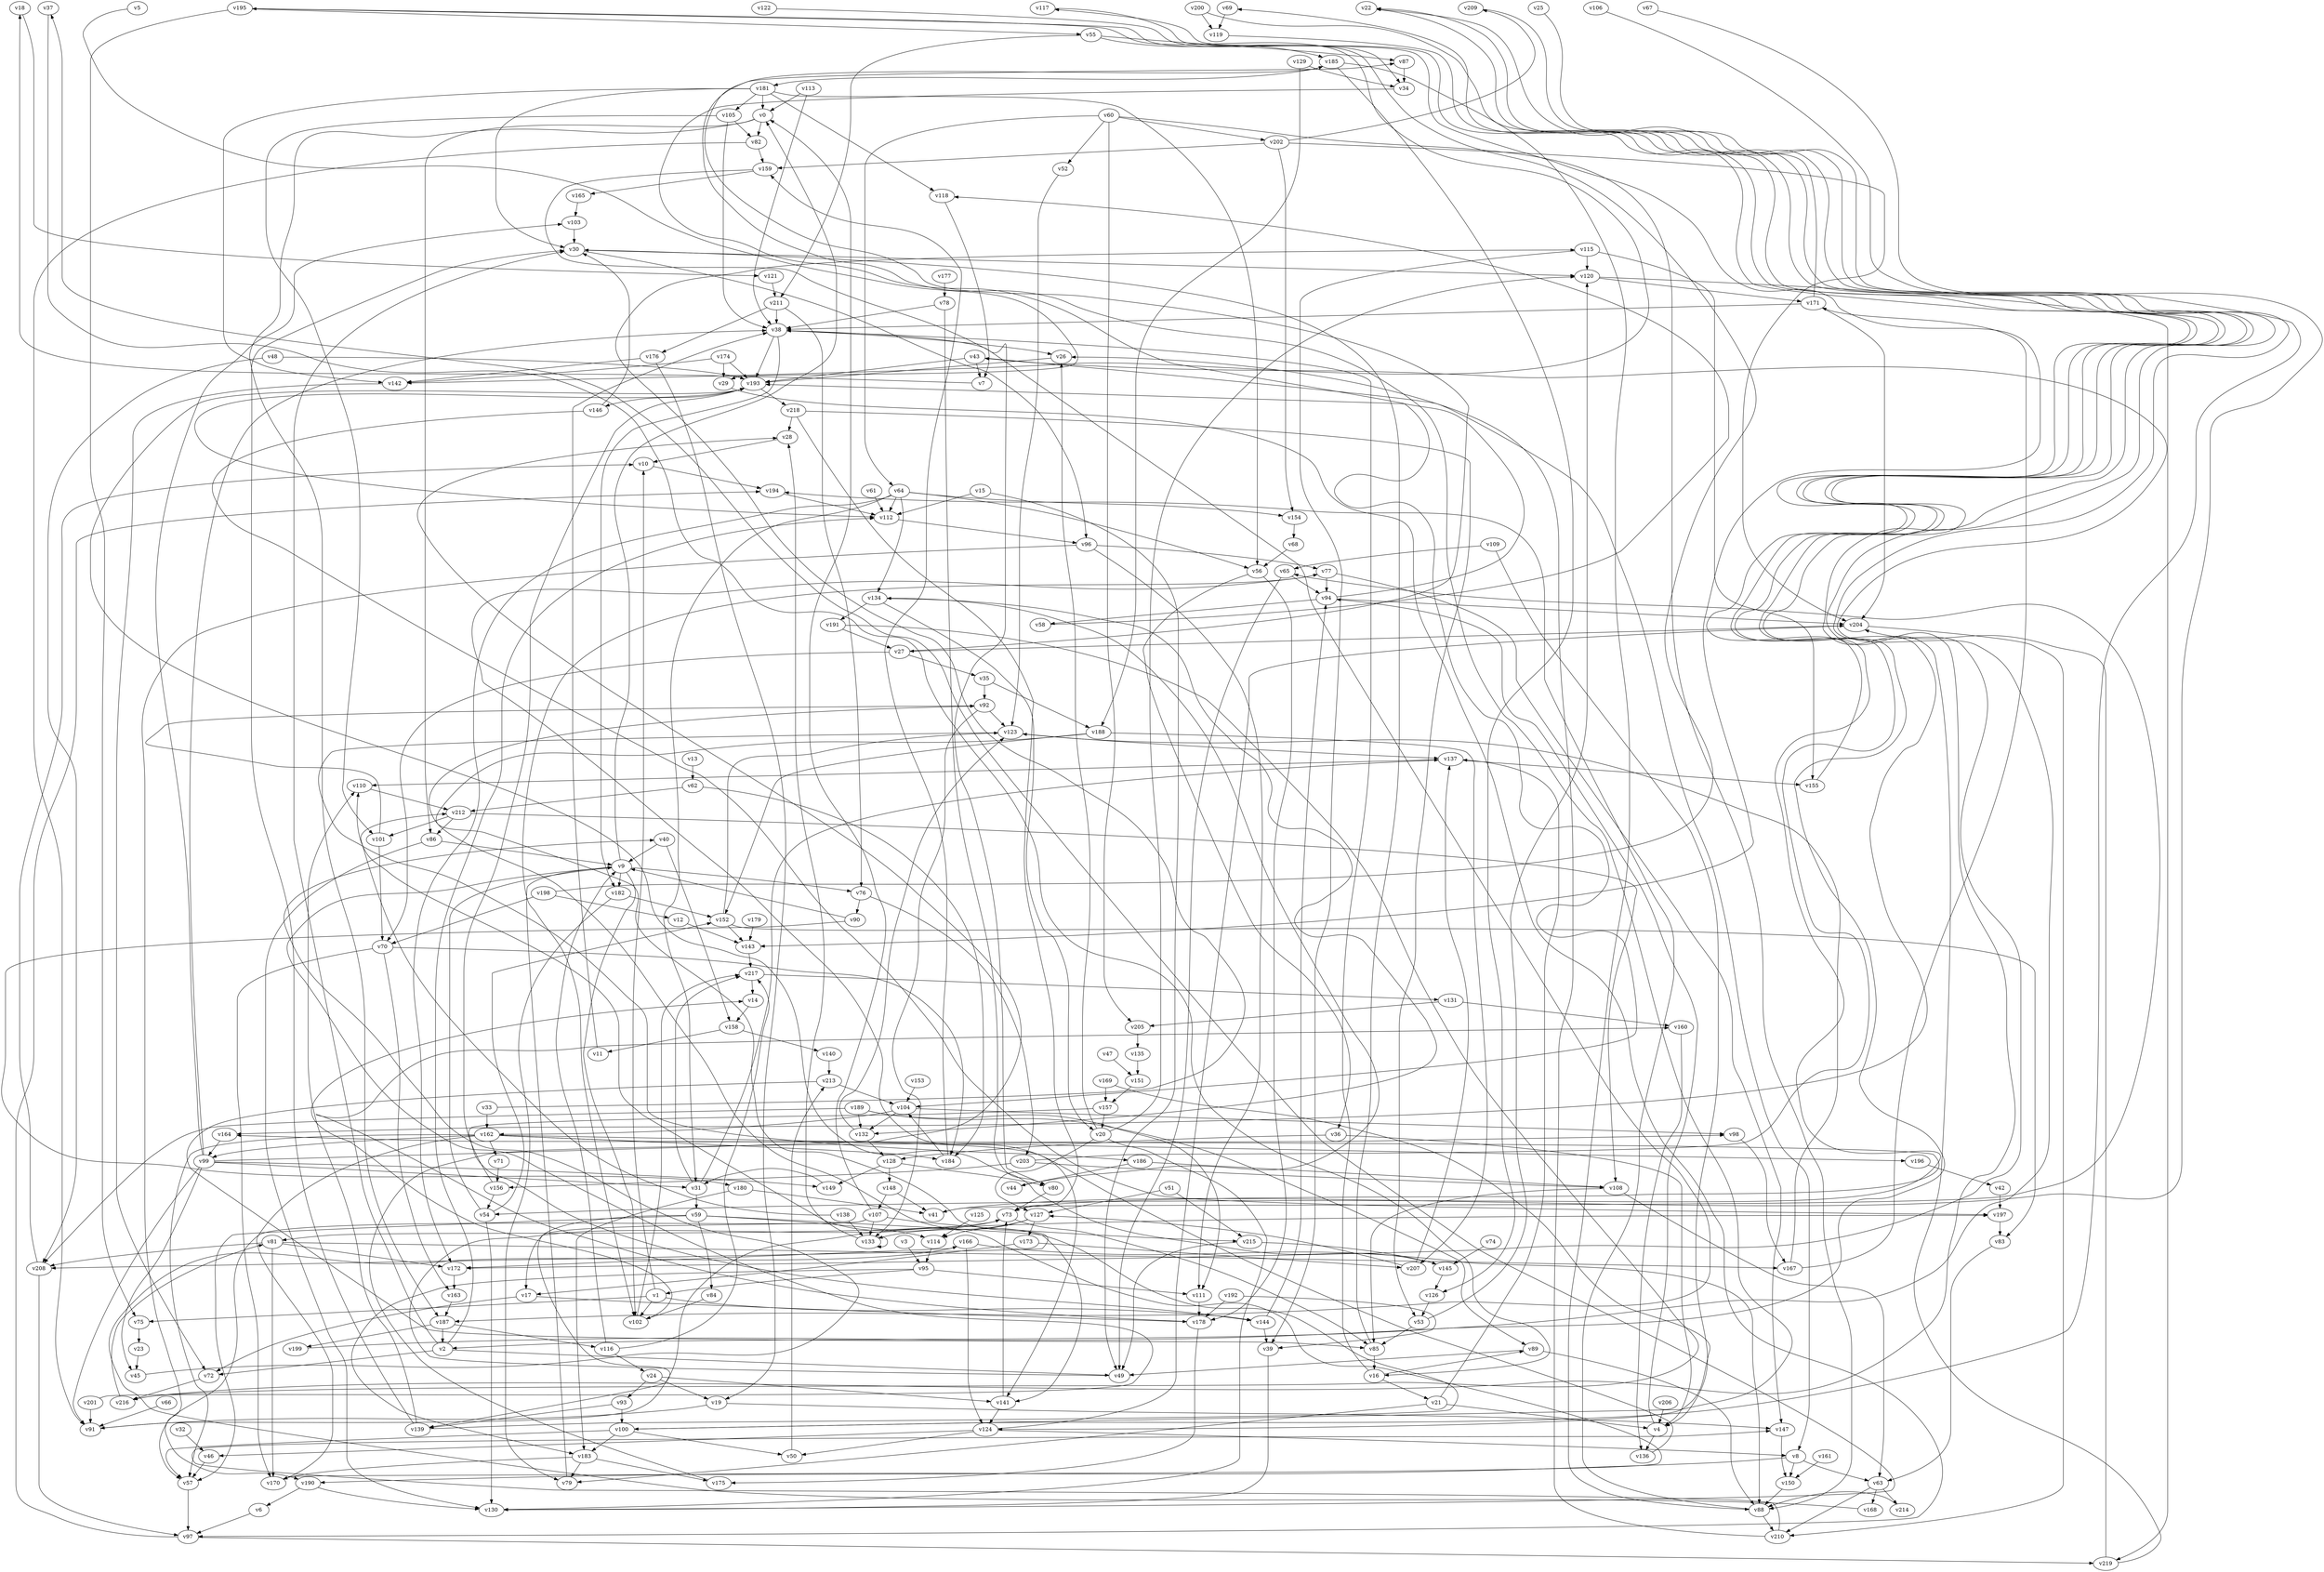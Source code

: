 // Benchmark game 317 - 220 vertices
// time_bound: 96
// targets: v107
digraph G {
    v0 [name="v0", player=1];
    v1 [name="v1", player=0];
    v2 [name="v2", player=0];
    v3 [name="v3", player=0];
    v4 [name="v4", player=0];
    v5 [name="v5", player=0];
    v6 [name="v6", player=0];
    v7 [name="v7", player=1];
    v8 [name="v8", player=0];
    v9 [name="v9", player=0];
    v10 [name="v10", player=0];
    v11 [name="v11", player=0];
    v12 [name="v12", player=1];
    v13 [name="v13", player=1];
    v14 [name="v14", player=1];
    v15 [name="v15", player=0];
    v16 [name="v16", player=1];
    v17 [name="v17", player=1];
    v18 [name="v18", player=0];
    v19 [name="v19", player=0];
    v20 [name="v20", player=1];
    v21 [name="v21", player=0];
    v22 [name="v22", player=0];
    v23 [name="v23", player=1];
    v24 [name="v24", player=0];
    v25 [name="v25", player=1];
    v26 [name="v26", player=0];
    v27 [name="v27", player=1];
    v28 [name="v28", player=0];
    v29 [name="v29", player=1];
    v30 [name="v30", player=1];
    v31 [name="v31", player=0];
    v32 [name="v32", player=1];
    v33 [name="v33", player=1];
    v34 [name="v34", player=1];
    v35 [name="v35", player=0];
    v36 [name="v36", player=1];
    v37 [name="v37", player=0];
    v38 [name="v38", player=0];
    v39 [name="v39", player=0];
    v40 [name="v40", player=0];
    v41 [name="v41", player=0];
    v42 [name="v42", player=0];
    v43 [name="v43", player=0];
    v44 [name="v44", player=1];
    v45 [name="v45", player=0];
    v46 [name="v46", player=0];
    v47 [name="v47", player=0];
    v48 [name="v48", player=0];
    v49 [name="v49", player=0];
    v50 [name="v50", player=0];
    v51 [name="v51", player=0];
    v52 [name="v52", player=0];
    v53 [name="v53", player=0];
    v54 [name="v54", player=1];
    v55 [name="v55", player=1];
    v56 [name="v56", player=1];
    v57 [name="v57", player=1];
    v58 [name="v58", player=1];
    v59 [name="v59", player=0];
    v60 [name="v60", player=0];
    v61 [name="v61", player=1];
    v62 [name="v62", player=0];
    v63 [name="v63", player=1];
    v64 [name="v64", player=1];
    v65 [name="v65", player=0];
    v66 [name="v66", player=1];
    v67 [name="v67", player=1];
    v68 [name="v68", player=1];
    v69 [name="v69", player=1];
    v70 [name="v70", player=1];
    v71 [name="v71", player=1];
    v72 [name="v72", player=0];
    v73 [name="v73", player=1];
    v74 [name="v74", player=1];
    v75 [name="v75", player=1];
    v76 [name="v76", player=1];
    v77 [name="v77", player=0];
    v78 [name="v78", player=0];
    v79 [name="v79", player=0];
    v80 [name="v80", player=0];
    v81 [name="v81", player=1];
    v82 [name="v82", player=0];
    v83 [name="v83", player=0];
    v84 [name="v84", player=1];
    v85 [name="v85", player=0];
    v86 [name="v86", player=0];
    v87 [name="v87", player=1];
    v88 [name="v88", player=0];
    v89 [name="v89", player=0];
    v90 [name="v90", player=0];
    v91 [name="v91", player=0];
    v92 [name="v92", player=0];
    v93 [name="v93", player=1];
    v94 [name="v94", player=0];
    v95 [name="v95", player=1];
    v96 [name="v96", player=0];
    v97 [name="v97", player=1];
    v98 [name="v98", player=1];
    v99 [name="v99", player=0];
    v100 [name="v100", player=1];
    v101 [name="v101", player=0];
    v102 [name="v102", player=1];
    v103 [name="v103", player=1];
    v104 [name="v104", player=0];
    v105 [name="v105", player=0];
    v106 [name="v106", player=1];
    v107 [name="v107", player=1, target=1];
    v108 [name="v108", player=0];
    v109 [name="v109", player=0];
    v110 [name="v110", player=1];
    v111 [name="v111", player=0];
    v112 [name="v112", player=1];
    v113 [name="v113", player=0];
    v114 [name="v114", player=1];
    v115 [name="v115", player=0];
    v116 [name="v116", player=1];
    v117 [name="v117", player=0];
    v118 [name="v118", player=0];
    v119 [name="v119", player=0];
    v120 [name="v120", player=0];
    v121 [name="v121", player=0];
    v122 [name="v122", player=1];
    v123 [name="v123", player=1];
    v124 [name="v124", player=0];
    v125 [name="v125", player=1];
    v126 [name="v126", player=1];
    v127 [name="v127", player=0];
    v128 [name="v128", player=1];
    v129 [name="v129", player=0];
    v130 [name="v130", player=0];
    v131 [name="v131", player=0];
    v132 [name="v132", player=0];
    v133 [name="v133", player=1];
    v134 [name="v134", player=0];
    v135 [name="v135", player=0];
    v136 [name="v136", player=0];
    v137 [name="v137", player=0];
    v138 [name="v138", player=0];
    v139 [name="v139", player=0];
    v140 [name="v140", player=0];
    v141 [name="v141", player=0];
    v142 [name="v142", player=1];
    v143 [name="v143", player=0];
    v144 [name="v144", player=1];
    v145 [name="v145", player=1];
    v146 [name="v146", player=1];
    v147 [name="v147", player=0];
    v148 [name="v148", player=0];
    v149 [name="v149", player=0];
    v150 [name="v150", player=0];
    v151 [name="v151", player=0];
    v152 [name="v152", player=0];
    v153 [name="v153", player=0];
    v154 [name="v154", player=0];
    v155 [name="v155", player=0];
    v156 [name="v156", player=0];
    v157 [name="v157", player=0];
    v158 [name="v158", player=0];
    v159 [name="v159", player=1];
    v160 [name="v160", player=1];
    v161 [name="v161", player=1];
    v162 [name="v162", player=1];
    v163 [name="v163", player=0];
    v164 [name="v164", player=0];
    v165 [name="v165", player=1];
    v166 [name="v166", player=1];
    v167 [name="v167", player=1];
    v168 [name="v168", player=0];
    v169 [name="v169", player=1];
    v170 [name="v170", player=0];
    v171 [name="v171", player=0];
    v172 [name="v172", player=1];
    v173 [name="v173", player=1];
    v174 [name="v174", player=1];
    v175 [name="v175", player=1];
    v176 [name="v176", player=1];
    v177 [name="v177", player=1];
    v178 [name="v178", player=0];
    v179 [name="v179", player=0];
    v180 [name="v180", player=1];
    v181 [name="v181", player=1];
    v182 [name="v182", player=0];
    v183 [name="v183", player=1];
    v184 [name="v184", player=0];
    v185 [name="v185", player=0];
    v186 [name="v186", player=1];
    v187 [name="v187", player=1];
    v188 [name="v188", player=0];
    v189 [name="v189", player=1];
    v190 [name="v190", player=0];
    v191 [name="v191", player=0];
    v192 [name="v192", player=1];
    v193 [name="v193", player=1];
    v194 [name="v194", player=1];
    v195 [name="v195", player=0];
    v196 [name="v196", player=1];
    v197 [name="v197", player=0];
    v198 [name="v198", player=0];
    v199 [name="v199", player=1];
    v200 [name="v200", player=1];
    v201 [name="v201", player=0];
    v202 [name="v202", player=0];
    v203 [name="v203", player=0];
    v204 [name="v204", player=0];
    v205 [name="v205", player=1];
    v206 [name="v206", player=0];
    v207 [name="v207", player=0];
    v208 [name="v208", player=0];
    v209 [name="v209", player=1];
    v210 [name="v210", player=1];
    v211 [name="v211", player=1];
    v212 [name="v212", player=0];
    v213 [name="v213", player=0];
    v214 [name="v214", player=0];
    v215 [name="v215", player=0];
    v216 [name="v216", player=0];
    v217 [name="v217", player=0];
    v218 [name="v218", player=1];
    v219 [name="v219", player=0];

    v0 -> v82;
    v1 -> v144;
    v2 -> v30;
    v3 -> v95;
    v4 -> v94;
    v5 -> v29 [constraint="t >= 5"];
    v6 -> v97;
    v7 -> v18 [constraint="t >= 2"];
    v8 -> v190;
    v9 -> v102;
    v10 -> v194;
    v11 -> v38;
    v12 -> v143;
    v13 -> v62;
    v14 -> v158;
    v15 -> v49;
    v16 -> v89 [constraint="t mod 4 == 1"];
    v17 -> v72;
    v18 -> v121 [constraint="t mod 5 == 1"];
    v19 -> v91;
    v20 -> v26;
    v21 -> v79;
    v22 -> v164 [constraint="t mod 5 == 3"];
    v23 -> v45;
    v24 -> v93;
    v25 -> v172 [constraint="t mod 3 == 2"];
    v26 -> v193;
    v27 -> v185 [constraint="t >= 4"];
    v28 -> v10;
    v29 -> v97 [constraint="t >= 1"];
    v30 -> v96 [constraint="t < 11"];
    v31 -> v217;
    v32 -> v46;
    v33 -> v115 [constraint="t >= 3"];
    v34 -> v104 [constraint="t mod 2 == 1"];
    v35 -> v188;
    v36 -> v128;
    v37 -> v16 [constraint="t < 5"];
    v38 -> v193;
    v39 -> v130;
    v40 -> v9;
    v41 -> v65 [constraint="t >= 1"];
    v42 -> v197;
    v43 -> v193;
    v44 -> v134 [constraint="t < 7"];
    v45 -> v40 [constraint="t mod 5 == 3"];
    v46 -> v57;
    v47 -> v151;
    v48 -> v208;
    v49 -> v73 [constraint="t >= 5"];
    v50 -> v213;
    v51 -> v127;
    v52 -> v123;
    v53 -> v120;
    v54 -> v9;
    v55 -> v211;
    v56 -> v36 [constraint="t >= 4"];
    v57 -> v97;
    v58 -> v118 [constraint="t >= 2"];
    v59 -> v57;
    v60 -> v52;
    v61 -> v112;
    v62 -> v184;
    v63 -> v214;
    v64 -> v134 [constraint="t < 8"];
    v65 -> v94;
    v66 -> v91;
    v67 -> v41 [constraint="t >= 2"];
    v68 -> v56;
    v69 -> v119;
    v70 -> v170;
    v71 -> v156;
    v72 -> v216;
    v73 -> v164 [constraint="t mod 2 == 1"];
    v74 -> v145;
    v75 -> v23;
    v76 -> v90;
    v77 -> v94;
    v78 -> v80;
    v79 -> v9;
    v80 -> v38;
    v81 -> v170;
    v82 -> v91;
    v83 -> v63;
    v84 -> v102;
    v85 -> v16;
    v86 -> v9;
    v87 -> v34;
    v88 -> v210;
    v89 -> v49;
    v90 -> v180 [constraint="t < 9"];
    v91 -> v197 [constraint="t >= 5"];
    v92 -> v133;
    v93 -> v139;
    v94 -> v204;
    v95 -> v183 [constraint="t >= 3"];
    v96 -> v77;
    v97 -> v194;
    v98 -> v167;
    v99 -> v28 [constraint="t >= 3"];
    v100 -> v87 [constraint="t < 9"];
    v101 -> v92 [constraint="t < 9"];
    v102 -> v14 [constraint="t < 15"];
    v103 -> v30;
    v104 -> v162;
    v105 -> v38;
    v106 -> v100 [constraint="t mod 2 == 0"];
    v107 -> v139 [constraint="t < 12"];
    v108 -> v85;
    v109 -> v65;
    v110 -> v212;
    v111 -> v178;
    v112 -> v96;
    v113 -> v38;
    v114 -> v95;
    v115 -> v39;
    v116 -> v24;
    v117 -> v143 [constraint="t mod 4 == 3"];
    v118 -> v7;
    v119 -> v54 [constraint="t < 9"];
    v120 -> v219;
    v121 -> v211;
    v122 -> v34 [constraint="t mod 2 == 1"];
    v123 -> v186 [constraint="t mod 4 == 0"];
    v124 -> v8;
    v125 -> v114;
    v126 -> v53;
    v127 -> v173;
    v128 -> v148;
    v129 -> v34;
    v130 -> v37 [constraint="t mod 2 == 1"];
    v131 -> v160;
    v132 -> v128;
    v133 -> v28;
    v134 -> v132 [constraint="t mod 4 == 0"];
    v135 -> v151;
    v136 -> v77 [constraint="t mod 4 == 1"];
    v137 -> v155;
    v138 -> v212 [constraint="t >= 4"];
    v139 -> v92 [constraint="t < 15"];
    v140 -> v213;
    v141 -> v124;
    v142 -> v72;
    v143 -> v217;
    v144 -> v39;
    v145 -> v193 [constraint="t < 5"];
    v146 -> v197 [constraint="t >= 4"];
    v147 -> v150;
    v148 -> v41;
    v149 -> v31 [constraint="t mod 3 == 0"];
    v150 -> v88;
    v151 -> v157;
    v152 -> v83;
    v153 -> v104;
    v154 -> v68;
    v155 -> v117 [constraint="t < 9"];
    v156 -> v54;
    v157 -> v144 [constraint="t < 15"];
    v158 -> v140;
    v159 -> v187 [constraint="t >= 4"];
    v160 -> v136;
    v161 -> v150;
    v162 -> v57;
    v163 -> v187;
    v164 -> v99;
    v165 -> v103;
    v166 -> v88;
    v167 -> v171;
    v168 -> v166 [constraint="t mod 3 == 0"];
    v169 -> v124 [constraint="t >= 2"];
    v170 -> v110 [constraint="t < 10"];
    v171 -> v22 [constraint="t < 13"];
    v172 -> v163;
    v173 -> v17;
    v174 -> v142;
    v175 -> v98 [constraint="t < 9"];
    v176 -> v19;
    v177 -> v78;
    v178 -> v160 [constraint="t mod 3 == 2"];
    v179 -> v143;
    v180 -> v183;
    v181 -> v105;
    v182 -> v152;
    v183 -> v175;
    v184 -> v159;
    v185 -> v181;
    v186 -> v108;
    v187 -> v199;
    v188 -> v208 [constraint="t >= 3"];
    v189 -> v89 [constraint="t mod 5 == 0"];
    v190 -> v6;
    v191 -> v216 [constraint="t mod 4 == 1"];
    v192 -> v39 [constraint="t mod 2 == 1"];
    v193 -> v112 [constraint="t < 6"];
    v194 -> v112;
    v195 -> v142 [constraint="t mod 4 == 2"];
    v196 -> v42;
    v197 -> v83;
    v198 -> v195 [constraint="t mod 2 == 0"];
    v199 -> v43 [constraint="t >= 2"];
    v200 -> v2 [constraint="t mod 2 == 0"];
    v201 -> v9 [constraint="t >= 3"];
    v202 -> v209 [constraint="t >= 5"];
    v203 -> v69 [constraint="t mod 4 == 0"];
    v204 -> v210;
    v205 -> v135;
    v206 -> v4;
    v207 -> v127;
    v208 -> v10;
    v209 -> v216 [constraint="t mod 4 == 3"];
    v210 -> v147 [constraint="t mod 5 == 4"];
    v211 -> v76;
    v212 -> v86;
    v213 -> v85 [constraint="t >= 4"];
    v214 -> v88 [constraint="t < 6"];
    v215 -> v49;
    v216 -> v81;
    v217 -> v14;
    v218 -> v28;
    v219 -> v22 [constraint="t < 12"];
    v187 -> v116;
    v202 -> v159;
    v64 -> v31;
    v2 -> v72;
    v38 -> v26;
    v116 -> v217;
    v129 -> v188;
    v193 -> v146;
    v99 -> v38;
    v77 -> v102;
    v43 -> v7;
    v73 -> v81;
    v92 -> v123;
    v162 -> v170;
    v16 -> v21;
    v191 -> v27;
    v15 -> v112;
    v59 -> v141;
    v128 -> v149;
    v145 -> v126;
    v70 -> v163;
    v171 -> v204;
    v162 -> v99;
    v218 -> v53;
    v8 -> v63;
    v2 -> v112;
    v169 -> v157;
    v171 -> v38;
    v162 -> v196;
    v70 -> v184;
    v185 -> v126;
    v109 -> v4;
    v9 -> v0;
    v51 -> v215;
    v113 -> v0;
    v192 -> v178;
    v81 -> v167;
    v94 -> v193;
    v60 -> v88;
    v59 -> v114;
    v99 -> v31;
    v81 -> v172;
    v53 -> v85;
    v85 -> v30;
    v173 -> v207;
    v54 -> v152;
    v99 -> v149;
    v24 -> v19;
    v60 -> v64;
    v95 -> v1;
    v138 -> v133;
    v176 -> v142;
    v134 -> v191;
    v162 -> v141;
    v210 -> v26;
    v158 -> v11;
    v107 -> v57;
    v188 -> v152;
    v63 -> v210;
    v97 -> v219;
    v21 -> v4;
    v8 -> v150;
    v36 -> v4;
    v89 -> v88;
    v198 -> v12;
    v200 -> v119;
    v219 -> v204;
    v181 -> v30;
    v189 -> v208;
    v54 -> v130;
    v63 -> v168;
    v104 -> v132;
    v101 -> v70;
    v133 -> v133;
    v187 -> v2;
    v174 -> v193;
    v120 -> v171;
    v202 -> v204;
    v181 -> v0;
    v60 -> v205;
    v178 -> v175;
    v190 -> v130;
    v115 -> v120;
    v124 -> v46;
    v80 -> v73;
    v203 -> v156;
    v181 -> v142;
    v93 -> v100;
    v40 -> v158;
    v64 -> v172;
    v167 -> v123;
    v116 -> v9;
    v218 -> v73;
    v27 -> v70;
    v211 -> v176;
    v212 -> v108;
    v204 -> v27;
    v19 -> v147;
    v124 -> v50;
    v31 -> v59;
    v64 -> v154;
    v186 -> v44;
    v100 -> v50;
    v127 -> v114;
    v107 -> v133;
    v166 -> v124;
    v62 -> v212;
    v0 -> v187;
    v123 -> v137;
    v0 -> v86;
    v55 -> v87;
    v2 -> v49;
    v88 -> v194;
    v201 -> v91;
    v64 -> v112;
    v159 -> v165;
    v181 -> v56;
    v20 -> v130;
    v152 -> v123;
    v208 -> v97;
    v128 -> v80;
    v195 -> v55;
    v86 -> v130;
    v185 -> v88;
    v9 -> v76;
    v156 -> v193;
    v99 -> v91;
    v24 -> v141;
    v162 -> v184;
    v102 -> v217;
    v90 -> v9;
    v64 -> v56;
    v73 -> v85;
    v33 -> v162;
    v195 -> v75;
    v81 -> v208;
    v193 -> v218;
    v96 -> v111;
    v107 -> v0;
    v65 -> v49;
    v211 -> v38;
    v60 -> v202;
    v105 -> v101;
    v35 -> v92;
    v189 -> v132;
    v131 -> v205;
    v213 -> v104;
    v4 -> v136;
    v20 -> v127;
    v100 -> v183;
    v182 -> v79;
    v17 -> v178;
    v141 -> v73;
    v166 -> v172;
    v95 -> v111;
    v59 -> v84;
    v183 -> v79;
    v152 -> v143;
    v9 -> v182;
    v134 -> v20;
    v1 -> v102;
    v184 -> v104;
    v59 -> v17;
    v217 -> v131;
    v43 -> v8;
    v132 -> v123;
    v157 -> v20;
    v99 -> v45;
    v27 -> v35;
    v174 -> v29;
    v76 -> v203;
    v1 -> v10;
    v183 -> v170;
    v139 -> v110;
    v215 -> v145;
    v198 -> v70;
    v181 -> v118;
    v148 -> v107;
    v115 -> v155;
    v127 -> v133;
    v207 -> v137;
    v20 -> v120;
    v202 -> v154;
    v96 -> v190;
    v100 -> v57;
    v137 -> v110;
    v180 -> v41;
    v107 -> v215;
    v55 -> v185;
    v21 -> v137;
    v31 -> v137;
    v94 -> v58;
    v77 -> v147;
    v189 -> v111;
    v139 -> v30;
    v108 -> v63;
    v124 -> v204;
    v99 -> v103;
    v30 -> v120;
    v212 -> v101;
    v78 -> v38;
    v56 -> v178;
    v146 -> v30;
    v48 -> v193;
    v16 -> v38;
    v203 -> v108;
    v104 -> v98;
    v188 -> v207;
    v105 -> v82;
    v1 -> v75;
    v162 -> v71;
    v144 -> v94;
    v38 -> v182;
    v82 -> v159;
}
